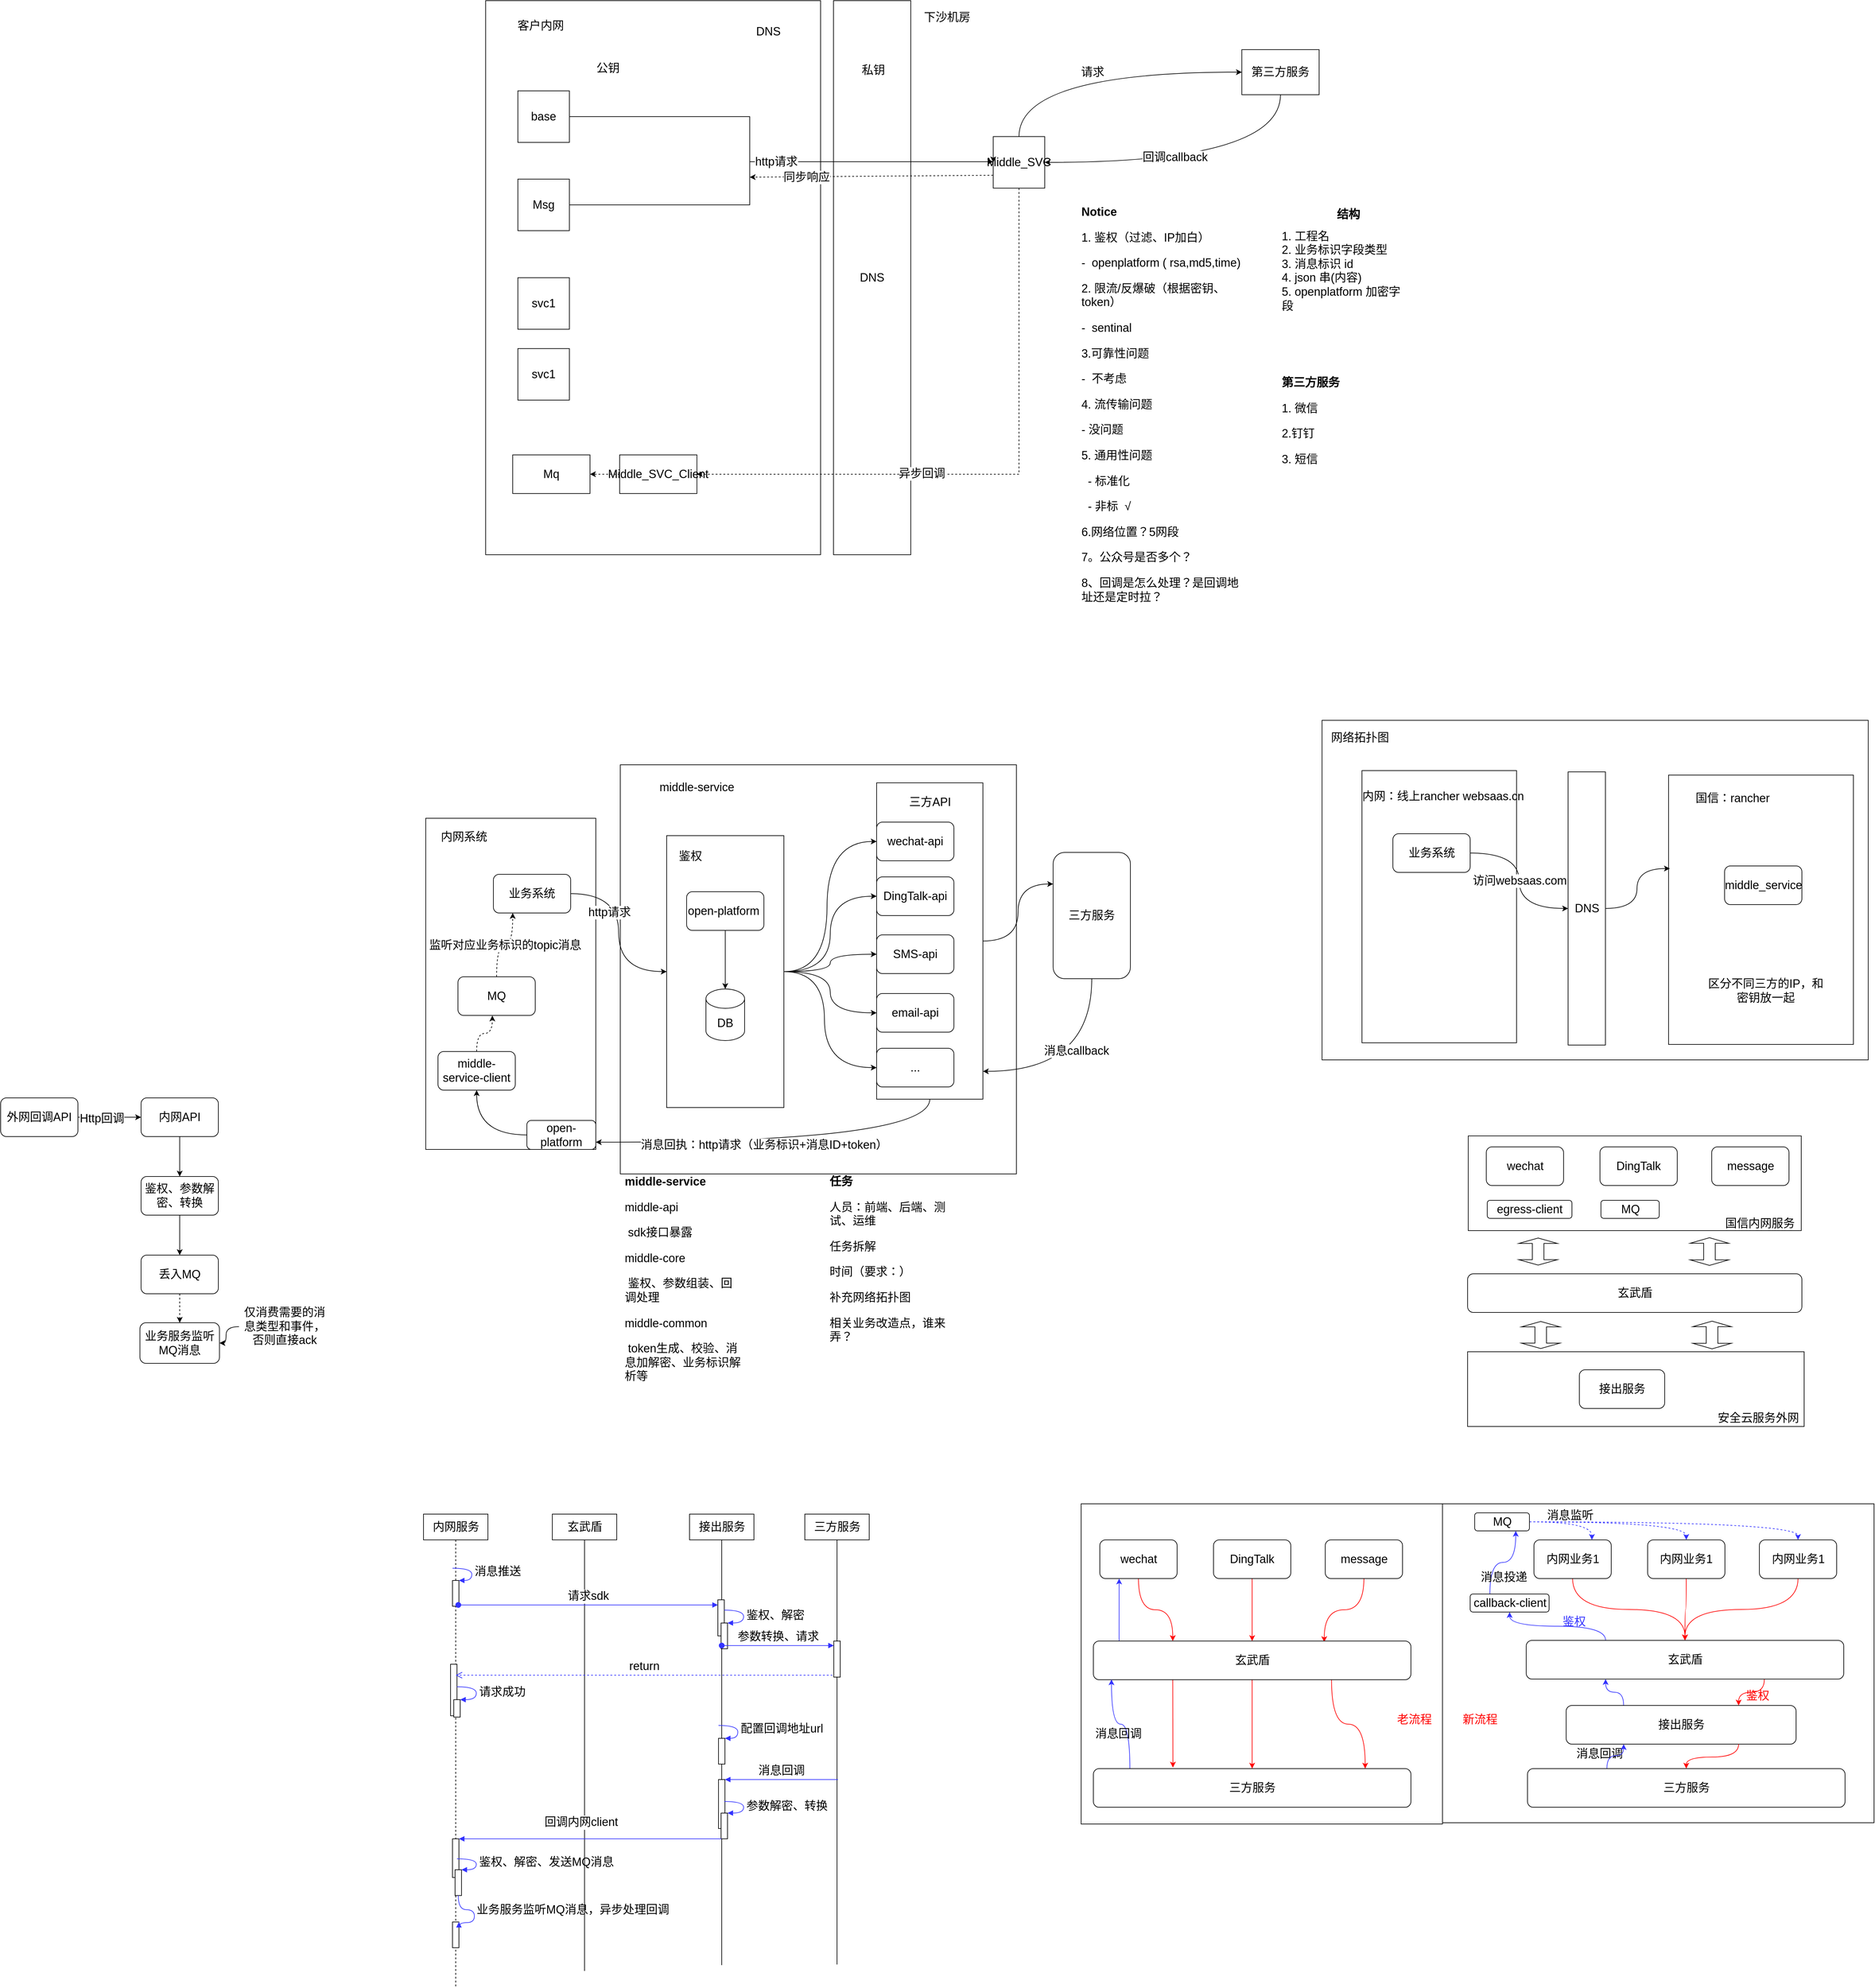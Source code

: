 <mxfile version="20.5.1" type="github">
  <diagram id="_SCIKSvTVZAReXezCKt8" name="第 1 页">
    <mxGraphModel dx="3669" dy="880" grid="0" gridSize="10" guides="1" tooltips="1" connect="1" arrows="1" fold="1" page="1" pageScale="1" pageWidth="827" pageHeight="1169" math="0" shadow="0">
      <root>
        <mxCell id="0" />
        <mxCell id="1" parent="0" />
        <mxCell id="cPpacIhuRDZDYHLCDviI-11" value="" style="rounded=0;whiteSpace=wrap;html=1;fontSize=18;" vertex="1" parent="1">
          <mxGeometry x="865.5" y="2207" width="522.5" height="116" as="geometry" />
        </mxCell>
        <mxCell id="DfEMGvhhs-EqwFU7pR-M-37" value="" style="rounded=0;whiteSpace=wrap;html=1;fontSize=18;" parent="1" vertex="1">
          <mxGeometry x="826.5" y="2443" width="670" height="495" as="geometry" />
        </mxCell>
        <mxCell id="DfEMGvhhs-EqwFU7pR-M-36" value="" style="rounded=0;whiteSpace=wrap;html=1;fontSize=18;" parent="1" vertex="1">
          <mxGeometry x="265.5" y="2443" width="561" height="497" as="geometry" />
        </mxCell>
        <mxCell id="3Cpc0HWWFPvoYlna3Dm2-43" value="" style="rounded=0;whiteSpace=wrap;html=1;fontSize=18;" parent="1" vertex="1">
          <mxGeometry x="866.5" y="1872" width="517" height="147" as="geometry" />
        </mxCell>
        <mxCell id="I1Czxmr3QRIqjWYr_f1q-85" value="" style="rounded=0;whiteSpace=wrap;html=1;" parent="1" vertex="1">
          <mxGeometry x="639.5" y="1227" width="848" height="527" as="geometry" />
        </mxCell>
        <mxCell id="I1Czxmr3QRIqjWYr_f1q-75" value="DNS" style="rounded=0;whiteSpace=wrap;html=1;fontSize=18;" parent="1" vertex="1">
          <mxGeometry x="1021.5" y="1307" width="58" height="424" as="geometry" />
        </mxCell>
        <mxCell id="I1Czxmr3QRIqjWYr_f1q-80" value="" style="rounded=0;whiteSpace=wrap;html=1;" parent="1" vertex="1">
          <mxGeometry x="1177.5" y="1312" width="287" height="418" as="geometry" />
        </mxCell>
        <mxCell id="I1Czxmr3QRIqjWYr_f1q-78" value="" style="rounded=0;whiteSpace=wrap;html=1;fontSize=18;" parent="1" vertex="1">
          <mxGeometry x="701.5" y="1305" width="240" height="422.5" as="geometry" />
        </mxCell>
        <mxCell id="I1Czxmr3QRIqjWYr_f1q-1" value="" style="rounded=0;whiteSpace=wrap;html=1;fontSize=18;" parent="1" vertex="1">
          <mxGeometry x="-450" y="1296" width="615" height="635" as="geometry" />
        </mxCell>
        <mxCell id="I1Czxmr3QRIqjWYr_f1q-2" value="" style="rounded=0;whiteSpace=wrap;html=1;fontSize=18;" parent="1" vertex="1">
          <mxGeometry x="-752" y="1379" width="264" height="514" as="geometry" />
        </mxCell>
        <mxCell id="I1Czxmr3QRIqjWYr_f1q-3" style="edgeStyle=orthogonalEdgeStyle;curved=1;rounded=0;orthogonalLoop=1;jettySize=auto;html=1;entryX=0;entryY=0.25;entryDx=0;entryDy=0;fontSize=18;" parent="1" source="I1Czxmr3QRIqjWYr_f1q-4" target="I1Czxmr3QRIqjWYr_f1q-59" edge="1">
          <mxGeometry relative="1" as="geometry" />
        </mxCell>
        <mxCell id="I1Czxmr3QRIqjWYr_f1q-88" style="edgeStyle=orthogonalEdgeStyle;curved=1;rounded=0;orthogonalLoop=1;jettySize=auto;html=1;entryX=1;entryY=0.75;entryDx=0;entryDy=0;exitX=0.5;exitY=1;exitDx=0;exitDy=0;fontSize=18;" parent="1" source="I1Czxmr3QRIqjWYr_f1q-4" target="I1Czxmr3QRIqjWYr_f1q-87" edge="1">
          <mxGeometry relative="1" as="geometry" />
        </mxCell>
        <mxCell id="I1Czxmr3QRIqjWYr_f1q-89" value="消息回执：http请求（业务标识+消息ID+token）" style="edgeLabel;html=1;align=center;verticalAlign=middle;resizable=0;points=[];fontSize=18;" parent="I1Czxmr3QRIqjWYr_f1q-88" vertex="1" connectable="0">
          <mxGeometry x="0.341" y="3" relative="1" as="geometry">
            <mxPoint x="68" y="1" as="offset" />
          </mxGeometry>
        </mxCell>
        <mxCell id="I1Czxmr3QRIqjWYr_f1q-4" value="" style="rounded=0;whiteSpace=wrap;html=1;fontSize=18;" parent="1" vertex="1">
          <mxGeometry x="-52" y="1324" width="165" height="491" as="geometry" />
        </mxCell>
        <mxCell id="I1Czxmr3QRIqjWYr_f1q-5" style="edgeStyle=orthogonalEdgeStyle;curved=1;rounded=0;orthogonalLoop=1;jettySize=auto;html=1;exitX=1;exitY=0.5;exitDx=0;exitDy=0;entryX=0;entryY=0.5;entryDx=0;entryDy=0;fontSize=18;" parent="1" source="I1Czxmr3QRIqjWYr_f1q-11" target="I1Czxmr3QRIqjWYr_f1q-43" edge="1">
          <mxGeometry relative="1" as="geometry">
            <Array as="points">
              <mxPoint x="-129" y="1617" />
              <mxPoint x="-129" y="1415" />
            </Array>
          </mxGeometry>
        </mxCell>
        <mxCell id="I1Czxmr3QRIqjWYr_f1q-6" style="edgeStyle=orthogonalEdgeStyle;curved=1;rounded=0;orthogonalLoop=1;jettySize=auto;html=1;entryX=0;entryY=0.5;entryDx=0;entryDy=0;fontSize=18;" parent="1" source="I1Czxmr3QRIqjWYr_f1q-11" target="I1Czxmr3QRIqjWYr_f1q-44" edge="1">
          <mxGeometry relative="1" as="geometry" />
        </mxCell>
        <mxCell id="I1Czxmr3QRIqjWYr_f1q-7" style="edgeStyle=orthogonalEdgeStyle;curved=1;rounded=0;orthogonalLoop=1;jettySize=auto;html=1;entryX=0;entryY=0.5;entryDx=0;entryDy=0;fontSize=18;" parent="1" source="I1Czxmr3QRIqjWYr_f1q-11" target="I1Czxmr3QRIqjWYr_f1q-45" edge="1">
          <mxGeometry relative="1" as="geometry" />
        </mxCell>
        <mxCell id="I1Czxmr3QRIqjWYr_f1q-8" style="edgeStyle=orthogonalEdgeStyle;curved=1;rounded=0;orthogonalLoop=1;jettySize=auto;html=1;entryX=0;entryY=0.5;entryDx=0;entryDy=0;fontSize=18;" parent="1" source="I1Czxmr3QRIqjWYr_f1q-11" target="I1Czxmr3QRIqjWYr_f1q-53" edge="1">
          <mxGeometry relative="1" as="geometry" />
        </mxCell>
        <mxCell id="I1Czxmr3QRIqjWYr_f1q-9" style="edgeStyle=orthogonalEdgeStyle;curved=1;rounded=0;orthogonalLoop=1;jettySize=auto;html=1;entryX=0;entryY=0.5;entryDx=0;entryDy=0;fontSize=18;" parent="1" source="I1Czxmr3QRIqjWYr_f1q-11" target="I1Czxmr3QRIqjWYr_f1q-54" edge="1">
          <mxGeometry relative="1" as="geometry">
            <Array as="points">
              <mxPoint x="-133" y="1617" />
              <mxPoint x="-133" y="1766" />
            </Array>
          </mxGeometry>
        </mxCell>
        <mxCell id="I1Czxmr3QRIqjWYr_f1q-11" value="" style="rounded=0;whiteSpace=wrap;html=1;fontSize=18;" parent="1" vertex="1">
          <mxGeometry x="-378" y="1406" width="182" height="422" as="geometry" />
        </mxCell>
        <mxCell id="I1Czxmr3QRIqjWYr_f1q-12" value="DNS" style="rounded=0;whiteSpace=wrap;html=1;fontSize=18;" parent="1" vertex="1">
          <mxGeometry x="-119" y="110" width="120" height="860" as="geometry" />
        </mxCell>
        <mxCell id="I1Czxmr3QRIqjWYr_f1q-13" value="" style="rounded=0;whiteSpace=wrap;html=1;fontSize=18;" parent="1" vertex="1">
          <mxGeometry x="-659" y="110" width="520" height="860" as="geometry" />
        </mxCell>
        <mxCell id="I1Czxmr3QRIqjWYr_f1q-14" style="edgeStyle=orthogonalEdgeStyle;rounded=0;orthogonalLoop=1;jettySize=auto;html=1;exitX=1;exitY=0.5;exitDx=0;exitDy=0;fontSize=18;" parent="1" source="I1Czxmr3QRIqjWYr_f1q-15" target="I1Czxmr3QRIqjWYr_f1q-22" edge="1">
          <mxGeometry relative="1" as="geometry">
            <Array as="points">
              <mxPoint x="-249" y="290" />
              <mxPoint x="-249" y="360" />
            </Array>
          </mxGeometry>
        </mxCell>
        <mxCell id="I1Czxmr3QRIqjWYr_f1q-15" value="base" style="whiteSpace=wrap;html=1;aspect=fixed;fontSize=18;" parent="1" vertex="1">
          <mxGeometry x="-609" y="250" width="80" height="80" as="geometry" />
        </mxCell>
        <mxCell id="I1Czxmr3QRIqjWYr_f1q-16" style="edgeStyle=orthogonalEdgeStyle;rounded=0;orthogonalLoop=1;jettySize=auto;html=1;entryX=1;entryY=0.5;entryDx=0;entryDy=0;dashed=1;exitX=0.5;exitY=1;exitDx=0;exitDy=0;fontSize=18;" parent="1" source="I1Czxmr3QRIqjWYr_f1q-22" target="I1Czxmr3QRIqjWYr_f1q-41" edge="1">
          <mxGeometry relative="1" as="geometry">
            <Array as="points">
              <mxPoint x="169" y="845" />
            </Array>
          </mxGeometry>
        </mxCell>
        <mxCell id="I1Czxmr3QRIqjWYr_f1q-17" value="异步回调" style="edgeLabel;html=1;align=center;verticalAlign=middle;resizable=0;points=[];fontSize=18;" parent="I1Czxmr3QRIqjWYr_f1q-16" vertex="1" connectable="0">
          <mxGeometry x="0.262" y="-1" relative="1" as="geometry">
            <mxPoint as="offset" />
          </mxGeometry>
        </mxCell>
        <mxCell id="I1Czxmr3QRIqjWYr_f1q-18" style="edgeStyle=orthogonalEdgeStyle;rounded=0;orthogonalLoop=1;jettySize=auto;html=1;entryX=0;entryY=0.5;entryDx=0;entryDy=0;curved=1;exitX=0.5;exitY=0;exitDx=0;exitDy=0;fontSize=18;" parent="1" source="I1Czxmr3QRIqjWYr_f1q-22" target="I1Czxmr3QRIqjWYr_f1q-39" edge="1">
          <mxGeometry relative="1" as="geometry">
            <mxPoint x="308" y="444" as="sourcePoint" />
          </mxGeometry>
        </mxCell>
        <mxCell id="I1Czxmr3QRIqjWYr_f1q-19" value="请求" style="edgeLabel;html=1;align=center;verticalAlign=middle;resizable=0;points=[];fontSize=18;" parent="I1Czxmr3QRIqjWYr_f1q-18" vertex="1" connectable="0">
          <mxGeometry x="-0.041" relative="1" as="geometry">
            <mxPoint as="offset" />
          </mxGeometry>
        </mxCell>
        <mxCell id="I1Czxmr3QRIqjWYr_f1q-20" style="rounded=0;orthogonalLoop=1;jettySize=auto;html=1;exitX=0;exitY=0.75;exitDx=0;exitDy=0;dashed=1;fontSize=18;" parent="1" source="I1Czxmr3QRIqjWYr_f1q-22" edge="1">
          <mxGeometry relative="1" as="geometry">
            <mxPoint x="-249" y="384" as="targetPoint" />
          </mxGeometry>
        </mxCell>
        <mxCell id="I1Czxmr3QRIqjWYr_f1q-21" value="同步响应" style="edgeLabel;html=1;align=center;verticalAlign=middle;resizable=0;points=[];fontSize=18;" parent="I1Czxmr3QRIqjWYr_f1q-20" vertex="1" connectable="0">
          <mxGeometry x="0.1" y="3" relative="1" as="geometry">
            <mxPoint x="-82" y="-2" as="offset" />
          </mxGeometry>
        </mxCell>
        <mxCell id="I1Czxmr3QRIqjWYr_f1q-22" value="Middle_SVC" style="whiteSpace=wrap;html=1;aspect=fixed;fontSize=18;" parent="1" vertex="1">
          <mxGeometry x="129" y="321" width="80" height="80" as="geometry" />
        </mxCell>
        <mxCell id="I1Czxmr3QRIqjWYr_f1q-25" style="edgeStyle=orthogonalEdgeStyle;rounded=0;orthogonalLoop=1;jettySize=auto;html=1;exitX=1;exitY=0.5;exitDx=0;exitDy=0;entryX=0;entryY=0.5;entryDx=0;entryDy=0;fontSize=18;" parent="1" source="I1Czxmr3QRIqjWYr_f1q-26" target="I1Czxmr3QRIqjWYr_f1q-22" edge="1">
          <mxGeometry relative="1" as="geometry">
            <Array as="points">
              <mxPoint x="-249" y="427" />
              <mxPoint x="-249" y="360" />
            </Array>
          </mxGeometry>
        </mxCell>
        <mxCell id="I1Czxmr3QRIqjWYr_f1q-68" value="http请求" style="edgeLabel;html=1;align=center;verticalAlign=middle;resizable=0;points=[];fontSize=18;" parent="I1Czxmr3QRIqjWYr_f1q-25" vertex="1" connectable="0">
          <mxGeometry x="0.068" relative="1" as="geometry">
            <mxPoint as="offset" />
          </mxGeometry>
        </mxCell>
        <mxCell id="I1Czxmr3QRIqjWYr_f1q-26" value="Msg" style="whiteSpace=wrap;html=1;aspect=fixed;fontSize=18;" parent="1" vertex="1">
          <mxGeometry x="-609" y="387" width="80" height="80" as="geometry" />
        </mxCell>
        <mxCell id="I1Czxmr3QRIqjWYr_f1q-27" value="svc1" style="whiteSpace=wrap;html=1;aspect=fixed;fontSize=18;" parent="1" vertex="1">
          <mxGeometry x="-609" y="540" width="80" height="80" as="geometry" />
        </mxCell>
        <mxCell id="I1Czxmr3QRIqjWYr_f1q-30" value="svc1" style="whiteSpace=wrap;html=1;aspect=fixed;fontSize=18;" parent="1" vertex="1">
          <mxGeometry x="-609" y="650" width="80" height="80" as="geometry" />
        </mxCell>
        <mxCell id="I1Czxmr3QRIqjWYr_f1q-31" value="DNS" style="text;strokeColor=none;fillColor=none;spacingLeft=4;spacingRight=4;overflow=hidden;rotatable=0;points=[[0,0.5],[1,0.5]];portConstraint=eastwest;fontSize=18;" parent="1" vertex="1">
          <mxGeometry x="-245" y="140" width="70" height="30" as="geometry" />
        </mxCell>
        <mxCell id="I1Czxmr3QRIqjWYr_f1q-32" value="私钥" style="text;html=1;strokeColor=none;fillColor=none;align=center;verticalAlign=middle;whiteSpace=wrap;rounded=0;fontSize=18;" parent="1" vertex="1">
          <mxGeometry x="-87" y="203" width="60" height="30" as="geometry" />
        </mxCell>
        <mxCell id="I1Czxmr3QRIqjWYr_f1q-33" value="公钥" style="text;html=1;strokeColor=none;fillColor=none;align=center;verticalAlign=middle;whiteSpace=wrap;rounded=0;fontSize=18;" parent="1" vertex="1">
          <mxGeometry x="-499" y="200" width="60" height="30" as="geometry" />
        </mxCell>
        <mxCell id="I1Czxmr3QRIqjWYr_f1q-34" value="&lt;h1 style=&quot;font-size: 18px;&quot;&gt;第三方服务&lt;/h1&gt;&lt;p style=&quot;font-size: 18px;&quot;&gt;1. 微信&lt;/p&gt;&lt;p style=&quot;font-size: 18px;&quot;&gt;2.钉钉&lt;/p&gt;&lt;p style=&quot;font-size: 18px;&quot;&gt;3. 短信&lt;/p&gt;&lt;p style=&quot;font-size: 18px;&quot;&gt;&lt;br style=&quot;font-size: 18px;&quot;&gt;&lt;/p&gt;" style="text;html=1;strokeColor=none;fillColor=none;spacing=5;spacingTop=-20;whiteSpace=wrap;overflow=hidden;rounded=0;fontSize=18;" parent="1" vertex="1">
          <mxGeometry x="572" y="691" width="190" height="181" as="geometry" />
        </mxCell>
        <mxCell id="I1Czxmr3QRIqjWYr_f1q-35" value="&lt;h1 style=&quot;font-size: 18px;&quot;&gt;Notice&lt;/h1&gt;&lt;p style=&quot;font-size: 18px;&quot;&gt;1. 鉴权（过滤、IP加白）&lt;/p&gt;&lt;p style=&quot;font-size: 18px;&quot;&gt;-&amp;nbsp; openplatform ( rsa,md5,time)&lt;/p&gt;&lt;p style=&quot;font-size: 18px;&quot;&gt;2. 限流/反爆破（根据密钥、token）&lt;/p&gt;&lt;p style=&quot;font-size: 18px;&quot;&gt;-&amp;nbsp; sentinal&lt;/p&gt;&lt;p style=&quot;font-size: 18px;&quot;&gt;3.可靠性问题&lt;/p&gt;&lt;p style=&quot;font-size: 18px;&quot;&gt;-&amp;nbsp; 不考虑&lt;/p&gt;&lt;p style=&quot;font-size: 18px;&quot;&gt;4. 流传输问题&lt;/p&gt;&lt;p style=&quot;font-size: 18px;&quot;&gt;- 没问题&lt;/p&gt;&lt;p style=&quot;font-size: 18px;&quot;&gt;5. 通用性问题&lt;/p&gt;&lt;p style=&quot;font-size: 18px;&quot;&gt;&amp;nbsp; - 标准化&lt;/p&gt;&lt;p style=&quot;font-size: 18px;&quot;&gt;&amp;nbsp; - 非标&amp;nbsp; √&lt;/p&gt;&lt;p style=&quot;font-size: 18px;&quot;&gt;6.网络位置？5网段&lt;/p&gt;&lt;p style=&quot;font-size: 18px;&quot;&gt;7。公众号是否多个？&lt;/p&gt;&lt;p style=&quot;font-size: 18px;&quot;&gt;8、回调是怎么处理？是回调地址还是定时拉？&lt;/p&gt;&lt;p style=&quot;font-size: 18px;&quot;&gt;&lt;br style=&quot;font-size: 18px;&quot;&gt;&lt;/p&gt;&lt;p style=&quot;font-size: 18px;&quot;&gt;&lt;br style=&quot;font-size: 18px;&quot;&gt;&lt;/p&gt;" style="text;html=1;strokeColor=none;fillColor=none;spacing=5;spacingTop=-20;whiteSpace=wrap;overflow=hidden;rounded=0;fontSize=18;" parent="1" vertex="1">
          <mxGeometry x="261" y="426" width="257" height="657" as="geometry" />
        </mxCell>
        <mxCell id="I1Czxmr3QRIqjWYr_f1q-36" value="Mq" style="rounded=0;whiteSpace=wrap;html=1;fontSize=18;" parent="1" vertex="1">
          <mxGeometry x="-617" y="815" width="120" height="60" as="geometry" />
        </mxCell>
        <mxCell id="I1Czxmr3QRIqjWYr_f1q-69" style="edgeStyle=orthogonalEdgeStyle;rounded=0;orthogonalLoop=1;jettySize=auto;html=1;entryX=1;entryY=0.5;entryDx=0;entryDy=0;curved=1;exitX=0.5;exitY=1;exitDx=0;exitDy=0;fontSize=18;" parent="1" source="I1Czxmr3QRIqjWYr_f1q-39" target="I1Czxmr3QRIqjWYr_f1q-22" edge="1">
          <mxGeometry relative="1" as="geometry" />
        </mxCell>
        <mxCell id="I1Czxmr3QRIqjWYr_f1q-70" value="回调callback" style="edgeLabel;html=1;align=center;verticalAlign=middle;resizable=0;points=[];fontSize=18;" parent="I1Czxmr3QRIqjWYr_f1q-69" vertex="1" connectable="0">
          <mxGeometry x="0.145" y="-8" relative="1" as="geometry">
            <mxPoint as="offset" />
          </mxGeometry>
        </mxCell>
        <mxCell id="I1Czxmr3QRIqjWYr_f1q-39" value="第三方服务" style="rounded=0;whiteSpace=wrap;html=1;fontSize=18;" parent="1" vertex="1">
          <mxGeometry x="515" y="186" width="120" height="70" as="geometry" />
        </mxCell>
        <mxCell id="I1Czxmr3QRIqjWYr_f1q-40" style="edgeStyle=orthogonalEdgeStyle;curved=1;rounded=0;orthogonalLoop=1;jettySize=auto;html=1;exitX=0;exitY=0.5;exitDx=0;exitDy=0;entryX=1;entryY=0.5;entryDx=0;entryDy=0;dashed=1;fontSize=18;" parent="1" source="I1Czxmr3QRIqjWYr_f1q-41" target="I1Czxmr3QRIqjWYr_f1q-36" edge="1">
          <mxGeometry relative="1" as="geometry" />
        </mxCell>
        <mxCell id="I1Czxmr3QRIqjWYr_f1q-41" value="Middle_SVC_Client" style="rounded=0;whiteSpace=wrap;html=1;fontSize=18;" parent="1" vertex="1">
          <mxGeometry x="-451" y="815" width="120" height="60" as="geometry" />
        </mxCell>
        <mxCell id="I1Czxmr3QRIqjWYr_f1q-42" value="&lt;h1 style=&quot;text-align: center; font-size: 18px;&quot;&gt;结构&lt;/h1&gt;&lt;h1 style=&quot;font-size: 18px;&quot;&gt;&lt;div style=&quot;font-size: 18px; font-weight: 400;&quot;&gt;1. 工程名&lt;/div&gt;&lt;div style=&quot;font-size: 18px; font-weight: 400;&quot;&gt;&lt;span data-darkreader-inline-bgcolor=&quot;&quot; style=&quot;background-color: initial; --darkreader-inline-bgcolor: initial; font-size: 18px;&quot;&gt;2. 业务标识字段类型&lt;/span&gt;&lt;/div&gt;&lt;div style=&quot;font-size: 18px; font-weight: 400;&quot;&gt;&lt;span data-darkreader-inline-bgcolor=&quot;&quot; style=&quot;background-color: initial; --darkreader-inline-bgcolor: initial; font-size: 18px;&quot;&gt;3. 消息标识 id&amp;nbsp; &amp;nbsp; &amp;nbsp;&amp;nbsp;&lt;/span&gt;&lt;/div&gt;&lt;div style=&quot;font-size: 18px; font-weight: 400;&quot;&gt;&lt;span data-darkreader-inline-bgcolor=&quot;&quot; style=&quot;background-color: initial; --darkreader-inline-bgcolor: initial; font-size: 18px;&quot;&gt;4. json 串(内容)&lt;/span&gt;&lt;/div&gt;&lt;div style=&quot;font-size: 18px; font-weight: 400;&quot;&gt;&lt;span data-darkreader-inline-bgcolor=&quot;&quot; style=&quot;background-color: initial; --darkreader-inline-bgcolor: initial; font-size: 18px;&quot;&gt;5. openplatform 加密字段&amp;nbsp;&lt;/span&gt;&lt;/div&gt;&lt;/h1&gt;" style="text;html=1;strokeColor=none;fillColor=none;spacing=5;spacingTop=-20;whiteSpace=wrap;overflow=hidden;rounded=0;fontSize=18;" parent="1" vertex="1">
          <mxGeometry x="572" y="430" width="215" height="209" as="geometry" />
        </mxCell>
        <mxCell id="I1Czxmr3QRIqjWYr_f1q-43" value="wechat-api" style="rounded=1;whiteSpace=wrap;html=1;fontSize=18;" parent="1" vertex="1">
          <mxGeometry x="-52" y="1385" width="120" height="60" as="geometry" />
        </mxCell>
        <mxCell id="I1Czxmr3QRIqjWYr_f1q-44" value="DingTalk-api" style="rounded=1;whiteSpace=wrap;html=1;fontSize=18;" parent="1" vertex="1">
          <mxGeometry x="-52" y="1470" width="120" height="60" as="geometry" />
        </mxCell>
        <mxCell id="I1Czxmr3QRIqjWYr_f1q-45" value="SMS-api" style="rounded=1;whiteSpace=wrap;html=1;fontSize=18;" parent="1" vertex="1">
          <mxGeometry x="-52" y="1560" width="120" height="60" as="geometry" />
        </mxCell>
        <mxCell id="I1Czxmr3QRIqjWYr_f1q-46" value="&lt;span style=&quot;text-align: left; font-size: 18px;&quot;&gt;open-platform&amp;nbsp;&lt;/span&gt;" style="rounded=1;whiteSpace=wrap;html=1;fontSize=18;" parent="1" vertex="1">
          <mxGeometry x="-347" y="1493" width="120" height="60" as="geometry" />
        </mxCell>
        <mxCell id="I1Czxmr3QRIqjWYr_f1q-47" value="DB" style="shape=cylinder3;whiteSpace=wrap;html=1;boundedLbl=1;backgroundOutline=1;size=15;fontSize=18;" parent="1" vertex="1">
          <mxGeometry x="-317" y="1644" width="60" height="80" as="geometry" />
        </mxCell>
        <mxCell id="I1Czxmr3QRIqjWYr_f1q-48" style="edgeStyle=orthogonalEdgeStyle;curved=1;rounded=0;orthogonalLoop=1;jettySize=auto;html=1;entryX=0.5;entryY=0;entryDx=0;entryDy=0;entryPerimeter=0;exitX=0.5;exitY=1;exitDx=0;exitDy=0;fontSize=18;" parent="1" source="I1Czxmr3QRIqjWYr_f1q-46" target="I1Czxmr3QRIqjWYr_f1q-47" edge="1">
          <mxGeometry relative="1" as="geometry">
            <mxPoint x="-301" y="1605" as="sourcePoint" />
          </mxGeometry>
        </mxCell>
        <mxCell id="I1Czxmr3QRIqjWYr_f1q-49" value="鉴权" style="text;html=1;strokeColor=none;fillColor=none;align=center;verticalAlign=middle;whiteSpace=wrap;rounded=0;fontSize=18;" parent="1" vertex="1">
          <mxGeometry x="-371" y="1423" width="60" height="30" as="geometry" />
        </mxCell>
        <mxCell id="I1Czxmr3QRIqjWYr_f1q-50" style="edgeStyle=orthogonalEdgeStyle;curved=1;rounded=0;orthogonalLoop=1;jettySize=auto;html=1;fontSize=18;" parent="1" source="I1Czxmr3QRIqjWYr_f1q-52" target="I1Czxmr3QRIqjWYr_f1q-11" edge="1">
          <mxGeometry relative="1" as="geometry" />
        </mxCell>
        <mxCell id="I1Czxmr3QRIqjWYr_f1q-51" value="http请求" style="edgeLabel;html=1;align=center;verticalAlign=middle;resizable=0;points=[];fontSize=18;" parent="I1Czxmr3QRIqjWYr_f1q-50" vertex="1" connectable="0">
          <mxGeometry x="-0.236" y="-15" relative="1" as="geometry">
            <mxPoint as="offset" />
          </mxGeometry>
        </mxCell>
        <mxCell id="I1Czxmr3QRIqjWYr_f1q-52" value="业务系统" style="rounded=1;whiteSpace=wrap;html=1;fontSize=18;" parent="1" vertex="1">
          <mxGeometry x="-647" y="1466" width="120" height="60" as="geometry" />
        </mxCell>
        <mxCell id="I1Czxmr3QRIqjWYr_f1q-53" value="email-api" style="rounded=1;whiteSpace=wrap;html=1;fontSize=18;" parent="1" vertex="1">
          <mxGeometry x="-52" y="1651" width="120" height="60" as="geometry" />
        </mxCell>
        <mxCell id="I1Czxmr3QRIqjWYr_f1q-54" value="..." style="rounded=1;whiteSpace=wrap;html=1;fontSize=18;" parent="1" vertex="1">
          <mxGeometry x="-52" y="1736" width="120" height="60" as="geometry" />
        </mxCell>
        <mxCell id="I1Czxmr3QRIqjWYr_f1q-55" value="三方API" style="text;html=1;strokeColor=none;fillColor=none;align=center;verticalAlign=middle;whiteSpace=wrap;rounded=0;fontSize=18;" parent="1" vertex="1">
          <mxGeometry x="-27" y="1339" width="116" height="30" as="geometry" />
        </mxCell>
        <mxCell id="I1Czxmr3QRIqjWYr_f1q-58" value="消息callback" style="edgeStyle=orthogonalEdgeStyle;curved=1;rounded=0;orthogonalLoop=1;jettySize=auto;html=1;exitX=0.5;exitY=1;exitDx=0;exitDy=0;entryX=1;entryY=0.912;entryDx=0;entryDy=0;entryPerimeter=0;fontSize=18;" parent="1" source="I1Czxmr3QRIqjWYr_f1q-59" target="I1Czxmr3QRIqjWYr_f1q-4" edge="1">
          <mxGeometry x="-0.287" y="-24" relative="1" as="geometry">
            <mxPoint x="112" y="1764" as="targetPoint" />
            <mxPoint as="offset" />
          </mxGeometry>
        </mxCell>
        <mxCell id="I1Czxmr3QRIqjWYr_f1q-59" value="三方服务" style="rounded=1;whiteSpace=wrap;html=1;fontSize=18;" parent="1" vertex="1">
          <mxGeometry x="222" y="1432" width="120" height="196" as="geometry" />
        </mxCell>
        <mxCell id="I1Czxmr3QRIqjWYr_f1q-60" value="监听对应业务标识的topic消息" style="edgeStyle=orthogonalEdgeStyle;curved=1;rounded=0;orthogonalLoop=1;jettySize=auto;html=1;entryX=0.25;entryY=1;entryDx=0;entryDy=0;dashed=1;fontSize=18;" parent="1" source="I1Czxmr3QRIqjWYr_f1q-61" target="I1Czxmr3QRIqjWYr_f1q-52" edge="1">
          <mxGeometry relative="1" as="geometry" />
        </mxCell>
        <mxCell id="I1Czxmr3QRIqjWYr_f1q-61" value="MQ" style="rounded=1;whiteSpace=wrap;html=1;fontSize=18;" parent="1" vertex="1">
          <mxGeometry x="-702" y="1625" width="120" height="60" as="geometry" />
        </mxCell>
        <mxCell id="I1Czxmr3QRIqjWYr_f1q-62" style="edgeStyle=orthogonalEdgeStyle;curved=1;rounded=0;orthogonalLoop=1;jettySize=auto;html=1;entryX=0.445;entryY=1.004;entryDx=0;entryDy=0;entryPerimeter=0;dashed=1;fontSize=18;" parent="1" source="I1Czxmr3QRIqjWYr_f1q-63" target="I1Czxmr3QRIqjWYr_f1q-61" edge="1">
          <mxGeometry relative="1" as="geometry" />
        </mxCell>
        <mxCell id="I1Czxmr3QRIqjWYr_f1q-63" value="middle-service-client" style="rounded=1;whiteSpace=wrap;html=1;fontSize=18;" parent="1" vertex="1">
          <mxGeometry x="-733" y="1741" width="120" height="60" as="geometry" />
        </mxCell>
        <mxCell id="I1Czxmr3QRIqjWYr_f1q-64" value="内网系统" style="text;html=1;strokeColor=none;fillColor=none;align=center;verticalAlign=middle;whiteSpace=wrap;rounded=0;fontSize=18;" parent="1" vertex="1">
          <mxGeometry x="-738" y="1393" width="91" height="30" as="geometry" />
        </mxCell>
        <mxCell id="I1Czxmr3QRIqjWYr_f1q-65" value="middle-service" style="text;html=1;strokeColor=none;fillColor=none;align=center;verticalAlign=middle;whiteSpace=wrap;rounded=0;fontSize=18;" parent="1" vertex="1">
          <mxGeometry x="-407" y="1316" width="152" height="30" as="geometry" />
        </mxCell>
        <mxCell id="I1Czxmr3QRIqjWYr_f1q-66" value="客户内网" style="text;html=1;strokeColor=none;fillColor=none;align=center;verticalAlign=middle;whiteSpace=wrap;rounded=0;fontSize=18;" parent="1" vertex="1">
          <mxGeometry x="-630" y="134" width="113" height="30" as="geometry" />
        </mxCell>
        <mxCell id="I1Czxmr3QRIqjWYr_f1q-67" value="下沙机房" style="text;html=1;strokeColor=none;fillColor=none;align=center;verticalAlign=middle;whiteSpace=wrap;rounded=0;fontSize=18;" parent="1" vertex="1">
          <mxGeometry x="1" y="121" width="113" height="30" as="geometry" />
        </mxCell>
        <mxCell id="I1Czxmr3QRIqjWYr_f1q-72" value="&lt;h1 style=&quot;font-size: 18px;&quot;&gt;middle-service&lt;/h1&gt;&lt;p style=&quot;font-size: 18px;&quot;&gt;middle-api&lt;/p&gt;&lt;p style=&quot;font-size: 18px;&quot;&gt;&lt;span style=&quot;white-space: pre; font-size: 18px;&quot;&gt; &lt;/span&gt;sdk接口暴露&lt;br style=&quot;font-size: 18px;&quot;&gt;&lt;/p&gt;&lt;p style=&quot;font-size: 18px;&quot;&gt;middle-core&lt;/p&gt;&lt;p style=&quot;font-size: 18px;&quot;&gt;&lt;span style=&quot;white-space: pre; font-size: 18px;&quot;&gt; &lt;/span&gt;鉴权、参数组装、回调处理&lt;br style=&quot;font-size: 18px;&quot;&gt;&lt;/p&gt;&lt;p style=&quot;font-size: 18px;&quot;&gt;middle-common&lt;/p&gt;&lt;p style=&quot;font-size: 18px;&quot;&gt;&lt;span style=&quot;white-space: pre; font-size: 18px;&quot;&gt; &lt;/span&gt;token生成、校验、消息加解密、业务标识解析等&lt;br style=&quot;font-size: 18px;&quot;&gt;&lt;/p&gt;" style="text;html=1;strokeColor=none;fillColor=none;spacing=5;spacingTop=-20;whiteSpace=wrap;overflow=hidden;rounded=0;fontSize=18;" parent="1" vertex="1">
          <mxGeometry x="-448" y="1931" width="189" height="337" as="geometry" />
        </mxCell>
        <mxCell id="I1Czxmr3QRIqjWYr_f1q-73" value="&lt;h1 style=&quot;font-size: 18px;&quot;&gt;任务&lt;/h1&gt;&lt;p style=&quot;font-size: 18px;&quot;&gt;人员：前端、后端、测试、运维&lt;/p&gt;&lt;p style=&quot;font-size: 18px;&quot;&gt;任务拆解&lt;/p&gt;&lt;p style=&quot;font-size: 18px;&quot;&gt;时间（要求：）&lt;/p&gt;&lt;p style=&quot;font-size: 18px;&quot;&gt;补充网络拓扑图&lt;/p&gt;&lt;p style=&quot;font-size: 18px;&quot;&gt;相关业务改造点，谁来弄？&lt;/p&gt;" style="text;html=1;strokeColor=none;fillColor=none;spacing=5;spacingTop=-20;whiteSpace=wrap;overflow=hidden;rounded=0;fontSize=18;" parent="1" vertex="1">
          <mxGeometry x="-130" y="1931" width="190" height="293" as="geometry" />
        </mxCell>
        <mxCell id="I1Czxmr3QRIqjWYr_f1q-77" value="访问websaas.com" style="edgeStyle=orthogonalEdgeStyle;rounded=0;orthogonalLoop=1;jettySize=auto;html=1;curved=1;fontSize=18;" parent="1" source="I1Czxmr3QRIqjWYr_f1q-74" target="I1Czxmr3QRIqjWYr_f1q-75" edge="1">
          <mxGeometry relative="1" as="geometry" />
        </mxCell>
        <mxCell id="I1Czxmr3QRIqjWYr_f1q-74" value="业务系统" style="rounded=1;whiteSpace=wrap;html=1;fontSize=18;" parent="1" vertex="1">
          <mxGeometry x="749.5" y="1403" width="120" height="60" as="geometry" />
        </mxCell>
        <mxCell id="I1Czxmr3QRIqjWYr_f1q-82" style="edgeStyle=orthogonalEdgeStyle;curved=1;rounded=0;orthogonalLoop=1;jettySize=auto;html=1;entryX=0.007;entryY=0.347;entryDx=0;entryDy=0;entryPerimeter=0;fontSize=18;" parent="1" source="I1Czxmr3QRIqjWYr_f1q-75" target="I1Czxmr3QRIqjWYr_f1q-80" edge="1">
          <mxGeometry relative="1" as="geometry" />
        </mxCell>
        <mxCell id="I1Czxmr3QRIqjWYr_f1q-76" value="middle_service" style="rounded=1;whiteSpace=wrap;html=1;fontSize=18;" parent="1" vertex="1">
          <mxGeometry x="1264.5" y="1453" width="120" height="60" as="geometry" />
        </mxCell>
        <mxCell id="I1Czxmr3QRIqjWYr_f1q-79" value="内网：线上rancher websaas.cn" style="text;html=1;strokeColor=none;fillColor=none;align=center;verticalAlign=middle;whiteSpace=wrap;rounded=0;fontSize=18;" parent="1" vertex="1">
          <mxGeometry x="685.5" y="1330" width="283" height="30" as="geometry" />
        </mxCell>
        <mxCell id="I1Czxmr3QRIqjWYr_f1q-81" value="国信：rancher" style="text;html=1;strokeColor=none;fillColor=none;align=center;verticalAlign=middle;whiteSpace=wrap;rounded=0;fontSize=18;" parent="1" vertex="1">
          <mxGeometry x="1209.5" y="1333" width="134" height="30" as="geometry" />
        </mxCell>
        <mxCell id="I1Czxmr3QRIqjWYr_f1q-84" value="区分不同三方的IP，和密钥放一起" style="text;html=1;strokeColor=none;fillColor=none;align=center;verticalAlign=middle;whiteSpace=wrap;rounded=0;fontSize=18;" parent="1" vertex="1">
          <mxGeometry x="1231.5" y="1632" width="193" height="30" as="geometry" />
        </mxCell>
        <mxCell id="I1Czxmr3QRIqjWYr_f1q-86" value="网络拓扑图" style="text;html=1;strokeColor=none;fillColor=none;align=center;verticalAlign=middle;whiteSpace=wrap;rounded=0;fontSize=18;" parent="1" vertex="1">
          <mxGeometry x="641.5" y="1239" width="113" height="30" as="geometry" />
        </mxCell>
        <mxCell id="I1Czxmr3QRIqjWYr_f1q-90" style="edgeStyle=orthogonalEdgeStyle;curved=1;rounded=0;orthogonalLoop=1;jettySize=auto;html=1;entryX=0.5;entryY=1;entryDx=0;entryDy=0;fontSize=18;" parent="1" source="I1Czxmr3QRIqjWYr_f1q-87" target="I1Czxmr3QRIqjWYr_f1q-63" edge="1">
          <mxGeometry relative="1" as="geometry" />
        </mxCell>
        <mxCell id="I1Czxmr3QRIqjWYr_f1q-87" value="open-platform" style="rounded=1;whiteSpace=wrap;html=1;fontSize=18;" parent="1" vertex="1">
          <mxGeometry x="-595" y="1848" width="107" height="45" as="geometry" />
        </mxCell>
        <mxCell id="3Cpc0HWWFPvoYlna3Dm2-1" value="wechat" style="rounded=1;whiteSpace=wrap;html=1;fontSize=18;" parent="1" vertex="1">
          <mxGeometry x="894.5" y="1889" width="120" height="60" as="geometry" />
        </mxCell>
        <mxCell id="3Cpc0HWWFPvoYlna3Dm2-2" value="DingTalk" style="rounded=1;whiteSpace=wrap;html=1;fontSize=18;" parent="1" vertex="1">
          <mxGeometry x="1071" y="1889" width="120" height="60" as="geometry" />
        </mxCell>
        <mxCell id="3Cpc0HWWFPvoYlna3Dm2-3" value="message" style="rounded=1;whiteSpace=wrap;html=1;fontSize=18;" parent="1" vertex="1">
          <mxGeometry x="1244.5" y="1889" width="120" height="60" as="geometry" />
        </mxCell>
        <mxCell id="3Cpc0HWWFPvoYlna3Dm2-4" value="玄武盾" style="rounded=1;whiteSpace=wrap;html=1;fontSize=18;" parent="1" vertex="1">
          <mxGeometry x="865.5" y="2086" width="519" height="60" as="geometry" />
        </mxCell>
        <mxCell id="3Cpc0HWWFPvoYlna3Dm2-6" value="接出服务" style="rounded=1;whiteSpace=wrap;html=1;fontSize=18;" parent="1" vertex="1">
          <mxGeometry x="1039" y="2235" width="132.5" height="60" as="geometry" />
        </mxCell>
        <mxCell id="3Cpc0HWWFPvoYlna3Dm2-14" value="egress-client" style="rounded=1;whiteSpace=wrap;html=1;fontSize=18;" parent="1" vertex="1">
          <mxGeometry x="896" y="1972" width="131.5" height="28" as="geometry" />
        </mxCell>
        <mxCell id="3Cpc0HWWFPvoYlna3Dm2-16" value="MQ" style="rounded=1;whiteSpace=wrap;html=1;fontSize=18;" parent="1" vertex="1">
          <mxGeometry x="1072.5" y="1972" width="90.5" height="28" as="geometry" />
        </mxCell>
        <mxCell id="3Cpc0HWWFPvoYlna3Dm2-24" style="edgeStyle=orthogonalEdgeStyle;rounded=0;orthogonalLoop=1;jettySize=auto;html=1;curved=1;fillColor=#FF0000;strokeColor=#FF0000;fontSize=18;" parent="1" source="3Cpc0HWWFPvoYlna3Dm2-25" target="3Cpc0HWWFPvoYlna3Dm2-32" edge="1">
          <mxGeometry relative="1" as="geometry" />
        </mxCell>
        <mxCell id="3Cpc0HWWFPvoYlna3Dm2-25" value="内网业务1" style="rounded=1;whiteSpace=wrap;html=1;fontSize=18;" parent="1" vertex="1">
          <mxGeometry x="968.5" y="2499" width="120" height="60" as="geometry" />
        </mxCell>
        <mxCell id="3Cpc0HWWFPvoYlna3Dm2-26" value="" style="edgeStyle=orthogonalEdgeStyle;rounded=0;orthogonalLoop=1;jettySize=auto;html=1;curved=1;fillColor=#FF0000;strokeColor=#FF0000;fontSize=18;" parent="1" source="3Cpc0HWWFPvoYlna3Dm2-27" target="3Cpc0HWWFPvoYlna3Dm2-32" edge="1">
          <mxGeometry relative="1" as="geometry" />
        </mxCell>
        <mxCell id="3Cpc0HWWFPvoYlna3Dm2-27" value="内网业务1" style="rounded=1;whiteSpace=wrap;html=1;fontSize=18;" parent="1" vertex="1">
          <mxGeometry x="1145" y="2499" width="120" height="60" as="geometry" />
        </mxCell>
        <mxCell id="3Cpc0HWWFPvoYlna3Dm2-28" style="edgeStyle=orthogonalEdgeStyle;rounded=0;orthogonalLoop=1;jettySize=auto;html=1;entryX=0.5;entryY=0;entryDx=0;entryDy=0;curved=1;fillColor=#FF0000;strokeColor=#FF0000;fontSize=18;" parent="1" source="3Cpc0HWWFPvoYlna3Dm2-29" target="3Cpc0HWWFPvoYlna3Dm2-32" edge="1">
          <mxGeometry relative="1" as="geometry" />
        </mxCell>
        <mxCell id="3Cpc0HWWFPvoYlna3Dm2-29" value="内网业务1" style="rounded=1;whiteSpace=wrap;html=1;fontSize=18;" parent="1" vertex="1">
          <mxGeometry x="1318.5" y="2499" width="120" height="60" as="geometry" />
        </mxCell>
        <mxCell id="3Cpc0HWWFPvoYlna3Dm2-30" value="" style="edgeStyle=orthogonalEdgeStyle;rounded=0;orthogonalLoop=1;jettySize=auto;html=1;fillColor=#FF0000;strokeColor=#FF0000;exitX=0.75;exitY=1;exitDx=0;exitDy=0;curved=1;entryX=0.75;entryY=0;entryDx=0;entryDy=0;fontSize=18;" parent="1" source="3Cpc0HWWFPvoYlna3Dm2-32" target="3Cpc0HWWFPvoYlna3Dm2-34" edge="1">
          <mxGeometry relative="1" as="geometry" />
        </mxCell>
        <mxCell id="3Cpc0HWWFPvoYlna3Dm2-31" style="edgeStyle=orthogonalEdgeStyle;curved=1;rounded=0;orthogonalLoop=1;jettySize=auto;html=1;exitX=0.25;exitY=0;exitDx=0;exitDy=0;entryX=0.5;entryY=1;entryDx=0;entryDy=0;strokeColor=#3333FF;fillColor=#FF0000;fontSize=18;" parent="1" source="3Cpc0HWWFPvoYlna3Dm2-32" target="3Cpc0HWWFPvoYlna3Dm2-36" edge="1">
          <mxGeometry relative="1" as="geometry" />
        </mxCell>
        <mxCell id="3Cpc0HWWFPvoYlna3Dm2-32" value="玄武盾" style="rounded=1;whiteSpace=wrap;html=1;fontSize=18;" parent="1" vertex="1">
          <mxGeometry x="956.5" y="2655" width="493" height="60" as="geometry" />
        </mxCell>
        <mxCell id="3Cpc0HWWFPvoYlna3Dm2-33" style="edgeStyle=orthogonalEdgeStyle;curved=1;rounded=0;orthogonalLoop=1;jettySize=auto;html=1;exitX=0.25;exitY=0;exitDx=0;exitDy=0;entryX=0.25;entryY=1;entryDx=0;entryDy=0;strokeColor=#3333FF;fillColor=#FF0000;fontSize=18;" parent="1" source="3Cpc0HWWFPvoYlna3Dm2-34" target="3Cpc0HWWFPvoYlna3Dm2-32" edge="1">
          <mxGeometry relative="1" as="geometry" />
        </mxCell>
        <mxCell id="3Cpc0HWWFPvoYlna3Dm2-34" value="接出服务" style="rounded=1;whiteSpace=wrap;html=1;fontSize=18;" parent="1" vertex="1">
          <mxGeometry x="1018.5" y="2756" width="357" height="60" as="geometry" />
        </mxCell>
        <mxCell id="3Cpc0HWWFPvoYlna3Dm2-35" style="edgeStyle=orthogonalEdgeStyle;curved=1;rounded=0;orthogonalLoop=1;jettySize=auto;html=1;exitX=0.25;exitY=0;exitDx=0;exitDy=0;entryX=0.75;entryY=1;entryDx=0;entryDy=0;strokeColor=#3333FF;fillColor=#FF0000;fontSize=18;" parent="1" source="3Cpc0HWWFPvoYlna3Dm2-36" target="3Cpc0HWWFPvoYlna3Dm2-40" edge="1">
          <mxGeometry relative="1" as="geometry" />
        </mxCell>
        <mxCell id="3Cpc0HWWFPvoYlna3Dm2-36" value="callback-client" style="rounded=1;whiteSpace=wrap;html=1;fontSize=18;" parent="1" vertex="1">
          <mxGeometry x="869.5" y="2583" width="122.5" height="28" as="geometry" />
        </mxCell>
        <mxCell id="3Cpc0HWWFPvoYlna3Dm2-37" style="edgeStyle=orthogonalEdgeStyle;curved=1;rounded=0;orthogonalLoop=1;jettySize=auto;html=1;entryX=0.75;entryY=0;entryDx=0;entryDy=0;strokeColor=#3333FF;fillColor=#FF0000;dashed=1;fontSize=18;" parent="1" source="3Cpc0HWWFPvoYlna3Dm2-40" target="3Cpc0HWWFPvoYlna3Dm2-25" edge="1">
          <mxGeometry relative="1" as="geometry" />
        </mxCell>
        <mxCell id="3Cpc0HWWFPvoYlna3Dm2-38" style="edgeStyle=orthogonalEdgeStyle;curved=1;rounded=0;orthogonalLoop=1;jettySize=auto;html=1;entryX=0.5;entryY=0;entryDx=0;entryDy=0;strokeColor=#3333FF;fillColor=#FF0000;dashed=1;fontSize=18;" parent="1" source="3Cpc0HWWFPvoYlna3Dm2-40" target="3Cpc0HWWFPvoYlna3Dm2-27" edge="1">
          <mxGeometry relative="1" as="geometry" />
        </mxCell>
        <mxCell id="3Cpc0HWWFPvoYlna3Dm2-39" style="edgeStyle=orthogonalEdgeStyle;curved=1;rounded=0;orthogonalLoop=1;jettySize=auto;html=1;entryX=0.5;entryY=0;entryDx=0;entryDy=0;strokeColor=#3333FF;fillColor=#FF0000;dashed=1;fontSize=18;" parent="1" source="3Cpc0HWWFPvoYlna3Dm2-40" target="3Cpc0HWWFPvoYlna3Dm2-29" edge="1">
          <mxGeometry relative="1" as="geometry" />
        </mxCell>
        <mxCell id="3Cpc0HWWFPvoYlna3Dm2-40" value="MQ" style="rounded=1;whiteSpace=wrap;html=1;fontSize=18;" parent="1" vertex="1">
          <mxGeometry x="876.5" y="2457" width="85" height="28" as="geometry" />
        </mxCell>
        <mxCell id="3Cpc0HWWFPvoYlna3Dm2-41" value="消息监听" style="text;html=1;strokeColor=none;fillColor=none;align=center;verticalAlign=middle;whiteSpace=wrap;rounded=0;fontSize=18;" parent="1" vertex="1">
          <mxGeometry x="977.5" y="2446" width="93.5" height="30" as="geometry" />
        </mxCell>
        <mxCell id="3Cpc0HWWFPvoYlna3Dm2-42" value="消息投递" style="text;html=1;strokeColor=none;fillColor=none;align=center;verticalAlign=middle;whiteSpace=wrap;rounded=0;fontSize=18;" parent="1" vertex="1">
          <mxGeometry x="881.5" y="2542" width="79.5" height="30" as="geometry" />
        </mxCell>
        <mxCell id="3Cpc0HWWFPvoYlna3Dm2-44" value="国信内网服务" style="text;html=1;strokeColor=none;fillColor=none;align=center;verticalAlign=middle;whiteSpace=wrap;rounded=0;fontSize=18;" parent="1" vertex="1">
          <mxGeometry x="1263" y="1993" width="112.5" height="30" as="geometry" />
        </mxCell>
        <mxCell id="3Cpc0HWWFPvoYlna3Dm2-47" value="" style="shape=doubleArrow;direction=south;whiteSpace=wrap;html=1;fontSize=18;" parent="1" vertex="1">
          <mxGeometry x="1215" y="2159.5" width="60" height="43" as="geometry" />
        </mxCell>
        <mxCell id="3Cpc0HWWFPvoYlna3Dm2-48" value="" style="shape=doubleArrow;direction=south;whiteSpace=wrap;html=1;fontSize=18;" parent="1" vertex="1">
          <mxGeometry x="949" y="2160" width="60" height="42" as="geometry" />
        </mxCell>
        <mxCell id="3Cpc0HWWFPvoYlna3Dm2-49" value="&lt;font style=&quot;--darkreader-inline-color:#3777e6; font-size: 18px;&quot; data-darkreader-inline-color=&quot;&quot; color=&quot;#3333ff&quot;&gt;鉴权&lt;/font&gt;" style="text;html=1;strokeColor=none;fillColor=none;align=center;verticalAlign=middle;whiteSpace=wrap;rounded=0;fontSize=18;" parent="1" vertex="1">
          <mxGeometry x="1000.5" y="2611" width="60" height="30" as="geometry" />
        </mxCell>
        <mxCell id="3Cpc0HWWFPvoYlna3Dm2-50" value="&lt;font style=&quot;--darkreader-inline-color:#e61717; font-size: 18px;&quot; data-darkreader-inline-color=&quot;&quot; color=&quot;#ff0000&quot;&gt;鉴权&lt;/font&gt;" style="text;html=1;strokeColor=none;fillColor=none;align=center;verticalAlign=middle;whiteSpace=wrap;rounded=0;fontSize=18;" parent="1" vertex="1">
          <mxGeometry x="1285.5" y="2726" width="60" height="30" as="geometry" />
        </mxCell>
        <mxCell id="3Cpc0HWWFPvoYlna3Dm2-51" value="&lt;font color=&quot;#000000&quot; style=&quot;--darkreader-inline-color:#d1cfcc; font-size: 18px;&quot; data-darkreader-inline-color=&quot;&quot;&gt;消息回调&lt;/font&gt;" style="text;html=1;strokeColor=none;fillColor=none;align=center;verticalAlign=middle;whiteSpace=wrap;rounded=0;fontSize=18;" parent="1" vertex="1">
          <mxGeometry x="1033" y="2816" width="75" height="30" as="geometry" />
        </mxCell>
        <mxCell id="3Cpc0HWWFPvoYlna3Dm2-57" style="edgeStyle=orthogonalEdgeStyle;curved=1;rounded=0;orthogonalLoop=1;jettySize=auto;html=1;exitX=0.25;exitY=0;exitDx=0;exitDy=0;entryX=0.25;entryY=1;entryDx=0;entryDy=0;strokeColor=#3333FF;fontColor=#3333FF;fillColor=#FF0000;fontSize=18;" parent="1" source="3Cpc0HWWFPvoYlna3Dm2-54" target="3Cpc0HWWFPvoYlna3Dm2-34" edge="1">
          <mxGeometry relative="1" as="geometry" />
        </mxCell>
        <mxCell id="3Cpc0HWWFPvoYlna3Dm2-54" value="三方服务" style="rounded=1;whiteSpace=wrap;html=1;fontSize=18;" parent="1" vertex="1">
          <mxGeometry x="958.5" y="2854" width="493" height="60" as="geometry" />
        </mxCell>
        <mxCell id="3Cpc0HWWFPvoYlna3Dm2-55" value="" style="edgeStyle=orthogonalEdgeStyle;rounded=0;orthogonalLoop=1;jettySize=auto;html=1;fillColor=#FF0000;strokeColor=#FF0000;exitX=0.75;exitY=1;exitDx=0;exitDy=0;curved=1;fontSize=18;" parent="1" source="3Cpc0HWWFPvoYlna3Dm2-34" target="3Cpc0HWWFPvoYlna3Dm2-54" edge="1">
          <mxGeometry relative="1" as="geometry">
            <mxPoint x="1268" y="2826" as="sourcePoint" />
            <mxPoint x="1268" y="2766" as="targetPoint" />
          </mxGeometry>
        </mxCell>
        <mxCell id="DfEMGvhhs-EqwFU7pR-M-27" style="edgeStyle=orthogonalEdgeStyle;rounded=0;orthogonalLoop=1;jettySize=auto;html=1;entryX=0.25;entryY=0;entryDx=0;entryDy=0;curved=1;strokeColor=#FF0000;fontSize=18;" parent="1" source="DfEMGvhhs-EqwFU7pR-M-2" target="DfEMGvhhs-EqwFU7pR-M-9" edge="1">
          <mxGeometry relative="1" as="geometry" />
        </mxCell>
        <mxCell id="DfEMGvhhs-EqwFU7pR-M-2" value="wechat" style="rounded=1;whiteSpace=wrap;html=1;fontSize=18;" parent="1" vertex="1">
          <mxGeometry x="294.5" y="2499" width="120" height="60" as="geometry" />
        </mxCell>
        <mxCell id="DfEMGvhhs-EqwFU7pR-M-28" style="edgeStyle=orthogonalEdgeStyle;rounded=0;orthogonalLoop=1;jettySize=auto;html=1;entryX=0.5;entryY=0;entryDx=0;entryDy=0;strokeColor=#FF0000;fontSize=18;" parent="1" source="DfEMGvhhs-EqwFU7pR-M-4" target="DfEMGvhhs-EqwFU7pR-M-9" edge="1">
          <mxGeometry relative="1" as="geometry" />
        </mxCell>
        <mxCell id="DfEMGvhhs-EqwFU7pR-M-4" value="DingTalk" style="rounded=1;whiteSpace=wrap;html=1;fontSize=18;" parent="1" vertex="1">
          <mxGeometry x="471" y="2499" width="120" height="60" as="geometry" />
        </mxCell>
        <mxCell id="DfEMGvhhs-EqwFU7pR-M-29" style="edgeStyle=orthogonalEdgeStyle;rounded=0;orthogonalLoop=1;jettySize=auto;html=1;entryX=0.727;entryY=0.027;entryDx=0;entryDy=0;entryPerimeter=0;curved=1;strokeColor=#FF0000;fontSize=18;" parent="1" source="DfEMGvhhs-EqwFU7pR-M-6" target="DfEMGvhhs-EqwFU7pR-M-9" edge="1">
          <mxGeometry relative="1" as="geometry" />
        </mxCell>
        <mxCell id="DfEMGvhhs-EqwFU7pR-M-6" value="message" style="rounded=1;whiteSpace=wrap;html=1;fontSize=18;" parent="1" vertex="1">
          <mxGeometry x="644.5" y="2499" width="120" height="60" as="geometry" />
        </mxCell>
        <mxCell id="DfEMGvhhs-EqwFU7pR-M-30" style="edgeStyle=orthogonalEdgeStyle;rounded=0;orthogonalLoop=1;jettySize=auto;html=1;exitX=0.25;exitY=1;exitDx=0;exitDy=0;curved=1;strokeColor=#FF0000;fontSize=18;" parent="1" source="DfEMGvhhs-EqwFU7pR-M-9" edge="1">
          <mxGeometry relative="1" as="geometry">
            <mxPoint x="408.026" y="2852.368" as="targetPoint" />
          </mxGeometry>
        </mxCell>
        <mxCell id="DfEMGvhhs-EqwFU7pR-M-31" style="edgeStyle=orthogonalEdgeStyle;rounded=0;orthogonalLoop=1;jettySize=auto;html=1;entryX=0.5;entryY=0;entryDx=0;entryDy=0;strokeColor=#FF0000;fontSize=18;" parent="1" source="DfEMGvhhs-EqwFU7pR-M-9" target="DfEMGvhhs-EqwFU7pR-M-24" edge="1">
          <mxGeometry relative="1" as="geometry" />
        </mxCell>
        <mxCell id="DfEMGvhhs-EqwFU7pR-M-32" style="edgeStyle=orthogonalEdgeStyle;rounded=0;orthogonalLoop=1;jettySize=auto;html=1;exitX=0.75;exitY=1;exitDx=0;exitDy=0;curved=1;entryX=0.856;entryY=0;entryDx=0;entryDy=0;entryPerimeter=0;strokeColor=#FF0000;fontSize=18;" parent="1" source="DfEMGvhhs-EqwFU7pR-M-9" target="DfEMGvhhs-EqwFU7pR-M-24" edge="1">
          <mxGeometry relative="1" as="geometry">
            <mxPoint x="653.289" y="2848.158" as="targetPoint" />
          </mxGeometry>
        </mxCell>
        <mxCell id="DfEMGvhhs-EqwFU7pR-M-34" style="edgeStyle=orthogonalEdgeStyle;curved=1;rounded=0;orthogonalLoop=1;jettySize=auto;html=1;entryX=0.25;entryY=1;entryDx=0;entryDy=0;strokeColor=#3333FF;exitX=0.081;exitY=0;exitDx=0;exitDy=0;exitPerimeter=0;fontSize=18;" parent="1" source="DfEMGvhhs-EqwFU7pR-M-9" target="DfEMGvhhs-EqwFU7pR-M-2" edge="1">
          <mxGeometry relative="1" as="geometry">
            <mxPoint x="324.5" y="2650" as="sourcePoint" />
          </mxGeometry>
        </mxCell>
        <mxCell id="DfEMGvhhs-EqwFU7pR-M-9" value="玄武盾" style="rounded=1;whiteSpace=wrap;html=1;fontSize=18;" parent="1" vertex="1">
          <mxGeometry x="284.5" y="2656" width="493" height="60" as="geometry" />
        </mxCell>
        <mxCell id="DfEMGvhhs-EqwFU7pR-M-33" style="edgeStyle=orthogonalEdgeStyle;curved=1;rounded=0;orthogonalLoop=1;jettySize=auto;html=1;strokeColor=#3333FF;exitX=0.115;exitY=0.008;exitDx=0;exitDy=0;exitPerimeter=0;entryX=0.057;entryY=0.992;entryDx=0;entryDy=0;entryPerimeter=0;fontSize=18;" parent="1" source="DfEMGvhhs-EqwFU7pR-M-24" target="DfEMGvhhs-EqwFU7pR-M-9" edge="1">
          <mxGeometry relative="1" as="geometry">
            <mxPoint x="312.658" y="2722.895" as="targetPoint" />
          </mxGeometry>
        </mxCell>
        <mxCell id="DfEMGvhhs-EqwFU7pR-M-24" value="三方服务" style="rounded=1;whiteSpace=wrap;html=1;fontSize=18;" parent="1" vertex="1">
          <mxGeometry x="284.5" y="2854" width="493" height="60" as="geometry" />
        </mxCell>
        <mxCell id="DfEMGvhhs-EqwFU7pR-M-35" value="消息回调" style="text;html=1;strokeColor=none;fillColor=none;align=center;verticalAlign=middle;whiteSpace=wrap;rounded=0;fontSize=18;" parent="1" vertex="1">
          <mxGeometry x="277.5" y="2785" width="90.5" height="30" as="geometry" />
        </mxCell>
        <mxCell id="DfEMGvhhs-EqwFU7pR-M-38" value="&lt;font style=&quot;font-size: 18px;&quot;&gt;老流程&lt;/font&gt;" style="text;html=1;strokeColor=none;fillColor=none;align=center;verticalAlign=middle;whiteSpace=wrap;rounded=0;fontSize=18;fontColor=#FF0000;" parent="1" vertex="1">
          <mxGeometry x="752.5" y="2763" width="60" height="30" as="geometry" />
        </mxCell>
        <mxCell id="DfEMGvhhs-EqwFU7pR-M-39" value="&lt;font style=&quot;font-size: 18px;&quot;&gt;新流程&lt;/font&gt;" style="text;html=1;strokeColor=none;fillColor=none;align=center;verticalAlign=middle;whiteSpace=wrap;rounded=0;fontSize=18;fontColor=#FF0000;" parent="1" vertex="1">
          <mxGeometry x="854.5" y="2763" width="60" height="30" as="geometry" />
        </mxCell>
        <mxCell id="DfEMGvhhs-EqwFU7pR-M-50" value="内网服务" style="shape=umlLifeline;perimeter=lifelinePerimeter;whiteSpace=wrap;html=1;container=1;collapsible=0;recursiveResize=0;outlineConnect=0;fontSize=18;" parent="1" vertex="1">
          <mxGeometry x="-755.5" y="2459" width="100" height="734" as="geometry" />
        </mxCell>
        <mxCell id="DfEMGvhhs-EqwFU7pR-M-53" value="" style="html=1;points=[];perimeter=orthogonalPerimeter;fontSize=18;" parent="DfEMGvhhs-EqwFU7pR-M-50" vertex="1">
          <mxGeometry x="45" y="103" width="10" height="40" as="geometry" />
        </mxCell>
        <mxCell id="DfEMGvhhs-EqwFU7pR-M-54" value="消息推送" style="edgeStyle=orthogonalEdgeStyle;html=1;align=left;spacingLeft=2;endArrow=block;rounded=0;entryX=1;entryY=0;strokeColor=#3333FF;fontSize=18;curved=1;" parent="DfEMGvhhs-EqwFU7pR-M-50" target="DfEMGvhhs-EqwFU7pR-M-53" edge="1">
          <mxGeometry relative="1" as="geometry">
            <mxPoint x="45" y="84" as="sourcePoint" />
            <Array as="points">
              <mxPoint x="75" y="84" />
            </Array>
          </mxGeometry>
        </mxCell>
        <mxCell id="DfEMGvhhs-EqwFU7pR-M-67" value="" style="html=1;points=[];perimeter=orthogonalPerimeter;fontSize=18;" parent="DfEMGvhhs-EqwFU7pR-M-50" vertex="1">
          <mxGeometry x="42" y="233" width="10" height="80" as="geometry" />
        </mxCell>
        <mxCell id="DfEMGvhhs-EqwFU7pR-M-68" value="" style="html=1;points=[];perimeter=orthogonalPerimeter;fontSize=18;" parent="DfEMGvhhs-EqwFU7pR-M-50" vertex="1">
          <mxGeometry x="47" y="288" width="10" height="27" as="geometry" />
        </mxCell>
        <mxCell id="DfEMGvhhs-EqwFU7pR-M-69" value="请求成功" style="edgeStyle=orthogonalEdgeStyle;html=1;align=left;spacingLeft=2;endArrow=block;rounded=0;entryX=1;entryY=0;strokeColor=#3333FF;fontSize=18;curved=1;" parent="DfEMGvhhs-EqwFU7pR-M-50" target="DfEMGvhhs-EqwFU7pR-M-68" edge="1">
          <mxGeometry relative="1" as="geometry">
            <mxPoint x="52" y="268" as="sourcePoint" />
            <Array as="points">
              <mxPoint x="82" y="268" />
            </Array>
          </mxGeometry>
        </mxCell>
        <mxCell id="DfEMGvhhs-EqwFU7pR-M-77" value="" style="html=1;points=[];perimeter=orthogonalPerimeter;fontSize=18;" parent="DfEMGvhhs-EqwFU7pR-M-50" vertex="1">
          <mxGeometry x="45" y="504" width="10" height="60" as="geometry" />
        </mxCell>
        <mxCell id="DfEMGvhhs-EqwFU7pR-M-80" value="" style="html=1;points=[];perimeter=orthogonalPerimeter;fontSize=18;" parent="DfEMGvhhs-EqwFU7pR-M-50" vertex="1">
          <mxGeometry x="49" y="552" width="10" height="40" as="geometry" />
        </mxCell>
        <mxCell id="DfEMGvhhs-EqwFU7pR-M-81" value="鉴权、解密、发送MQ消息" style="edgeStyle=orthogonalEdgeStyle;html=1;align=left;spacingLeft=2;endArrow=block;rounded=0;entryX=1;entryY=0;strokeColor=#3333FF;fontSize=18;curved=1;" parent="DfEMGvhhs-EqwFU7pR-M-50" target="DfEMGvhhs-EqwFU7pR-M-80" edge="1">
          <mxGeometry relative="1" as="geometry">
            <mxPoint x="52" y="535" as="sourcePoint" />
            <Array as="points">
              <mxPoint x="82" y="535" />
            </Array>
          </mxGeometry>
        </mxCell>
        <mxCell id="DfEMGvhhs-EqwFU7pR-M-82" value="" style="html=1;points=[];perimeter=orthogonalPerimeter;fontSize=18;" parent="DfEMGvhhs-EqwFU7pR-M-50" vertex="1">
          <mxGeometry x="45" y="633" width="10" height="40" as="geometry" />
        </mxCell>
        <mxCell id="DfEMGvhhs-EqwFU7pR-M-83" value="业务服务监听MQ消息，异步处理回调" style="edgeStyle=orthogonalEdgeStyle;html=1;align=left;spacingLeft=2;endArrow=block;rounded=0;entryX=1;entryY=0;strokeColor=#3333FF;fontSize=18;curved=1;" parent="DfEMGvhhs-EqwFU7pR-M-50" source="DfEMGvhhs-EqwFU7pR-M-80" target="DfEMGvhhs-EqwFU7pR-M-82" edge="1">
          <mxGeometry relative="1" as="geometry">
            <mxPoint x="49" y="614" as="sourcePoint" />
            <Array as="points">
              <mxPoint x="54" y="614" />
              <mxPoint x="79" y="614" />
              <mxPoint x="79" y="634" />
            </Array>
          </mxGeometry>
        </mxCell>
        <mxCell id="DfEMGvhhs-EqwFU7pR-M-51" value="玄武盾" style="shape=umlLifeline;perimeter=lifelinePerimeter;whiteSpace=wrap;html=1;container=1;collapsible=0;recursiveResize=0;outlineConnect=0;lifelineDashed=0;fontSize=18;" parent="1" vertex="1">
          <mxGeometry x="-555.5" y="2459" width="100" height="709" as="geometry" />
        </mxCell>
        <mxCell id="DfEMGvhhs-EqwFU7pR-M-52" value="接出服务" style="shape=umlLifeline;perimeter=lifelinePerimeter;whiteSpace=wrap;html=1;container=1;collapsible=0;recursiveResize=0;outlineConnect=0;lifelineDashed=0;fontSize=18;" parent="1" vertex="1">
          <mxGeometry x="-342.5" y="2459" width="100" height="700" as="geometry" />
        </mxCell>
        <mxCell id="DfEMGvhhs-EqwFU7pR-M-55" value="" style="html=1;points=[];perimeter=orthogonalPerimeter;fontSize=18;" parent="DfEMGvhhs-EqwFU7pR-M-52" vertex="1">
          <mxGeometry x="44" y="133" width="10" height="56" as="geometry" />
        </mxCell>
        <mxCell id="DfEMGvhhs-EqwFU7pR-M-59" value="" style="html=1;points=[];perimeter=orthogonalPerimeter;fontSize=18;" parent="DfEMGvhhs-EqwFU7pR-M-52" vertex="1">
          <mxGeometry x="49" y="169" width="10" height="40" as="geometry" />
        </mxCell>
        <mxCell id="DfEMGvhhs-EqwFU7pR-M-60" value="鉴权、解密" style="edgeStyle=orthogonalEdgeStyle;html=1;align=left;spacingLeft=2;endArrow=block;rounded=0;entryX=1;entryY=0;strokeColor=#3333FF;fontSize=18;curved=1;" parent="DfEMGvhhs-EqwFU7pR-M-52" target="DfEMGvhhs-EqwFU7pR-M-59" edge="1">
          <mxGeometry relative="1" as="geometry">
            <mxPoint x="54" y="149" as="sourcePoint" />
            <Array as="points">
              <mxPoint x="84" y="149" />
            </Array>
          </mxGeometry>
        </mxCell>
        <mxCell id="DfEMGvhhs-EqwFU7pR-M-70" value="" style="html=1;points=[];perimeter=orthogonalPerimeter;fontSize=18;" parent="DfEMGvhhs-EqwFU7pR-M-52" vertex="1">
          <mxGeometry x="45" y="412" width="10" height="76" as="geometry" />
        </mxCell>
        <mxCell id="DfEMGvhhs-EqwFU7pR-M-73" value="" style="html=1;points=[];perimeter=orthogonalPerimeter;fontSize=18;" parent="DfEMGvhhs-EqwFU7pR-M-52" vertex="1">
          <mxGeometry x="45" y="348" width="10" height="40" as="geometry" />
        </mxCell>
        <mxCell id="DfEMGvhhs-EqwFU7pR-M-74" value="配置回调地址url" style="edgeStyle=orthogonalEdgeStyle;html=1;align=left;spacingLeft=2;endArrow=block;rounded=0;entryX=1;entryY=0;strokeColor=#3333FF;fontSize=18;curved=1;" parent="DfEMGvhhs-EqwFU7pR-M-52" target="DfEMGvhhs-EqwFU7pR-M-73" edge="1">
          <mxGeometry relative="1" as="geometry">
            <mxPoint x="45" y="328" as="sourcePoint" />
            <Array as="points">
              <mxPoint x="75" y="328" />
            </Array>
          </mxGeometry>
        </mxCell>
        <mxCell id="DfEMGvhhs-EqwFU7pR-M-75" value="" style="html=1;points=[];perimeter=orthogonalPerimeter;fontSize=18;" parent="DfEMGvhhs-EqwFU7pR-M-52" vertex="1">
          <mxGeometry x="49" y="464" width="10" height="40" as="geometry" />
        </mxCell>
        <mxCell id="DfEMGvhhs-EqwFU7pR-M-76" value="参数解密、转换" style="edgeStyle=orthogonalEdgeStyle;html=1;align=left;spacingLeft=2;endArrow=block;rounded=0;entryX=1;entryY=0;strokeColor=#3333FF;fontSize=18;curved=1;" parent="DfEMGvhhs-EqwFU7pR-M-52" target="DfEMGvhhs-EqwFU7pR-M-75" edge="1">
          <mxGeometry relative="1" as="geometry">
            <mxPoint x="54" y="446" as="sourcePoint" />
            <Array as="points">
              <mxPoint x="84" y="446" />
            </Array>
          </mxGeometry>
        </mxCell>
        <mxCell id="DfEMGvhhs-EqwFU7pR-M-56" value="请求sdk" style="html=1;verticalAlign=bottom;startArrow=oval;endArrow=block;startSize=8;rounded=0;strokeColor=#3333FF;fontSize=18;curved=1;exitX=0.9;exitY=0.95;exitDx=0;exitDy=0;exitPerimeter=0;" parent="1" source="DfEMGvhhs-EqwFU7pR-M-53" target="DfEMGvhhs-EqwFU7pR-M-55" edge="1">
          <mxGeometry relative="1" as="geometry">
            <mxPoint x="-358.5" y="2568" as="sourcePoint" />
          </mxGeometry>
        </mxCell>
        <mxCell id="DfEMGvhhs-EqwFU7pR-M-57" value="三方服务" style="shape=umlLifeline;perimeter=lifelinePerimeter;whiteSpace=wrap;html=1;container=1;collapsible=0;recursiveResize=0;outlineConnect=0;lifelineDashed=0;fontSize=18;" parent="1" vertex="1">
          <mxGeometry x="-163.5" y="2459" width="100" height="699" as="geometry" />
        </mxCell>
        <mxCell id="DfEMGvhhs-EqwFU7pR-M-58" value="" style="html=1;points=[];perimeter=orthogonalPerimeter;fontSize=18;" parent="1" vertex="1">
          <mxGeometry x="-118.5" y="2656" width="10" height="56" as="geometry" />
        </mxCell>
        <mxCell id="DfEMGvhhs-EqwFU7pR-M-65" value="参数转换、请求" style="html=1;verticalAlign=bottom;startArrow=oval;startFill=1;endArrow=block;startSize=8;rounded=0;strokeColor=#3333FF;fontSize=18;curved=1;" parent="1" source="DfEMGvhhs-EqwFU7pR-M-52" edge="1">
          <mxGeometry width="60" relative="1" as="geometry">
            <mxPoint x="-184.5" y="2663" as="sourcePoint" />
            <mxPoint x="-118.5" y="2663" as="targetPoint" />
          </mxGeometry>
        </mxCell>
        <mxCell id="DfEMGvhhs-EqwFU7pR-M-66" value="return" style="html=1;verticalAlign=bottom;endArrow=open;dashed=1;endSize=8;rounded=0;strokeColor=#3333FF;fontSize=18;curved=1;" parent="1" target="DfEMGvhhs-EqwFU7pR-M-50" edge="1">
          <mxGeometry relative="1" as="geometry">
            <mxPoint x="-120.5" y="2709" as="sourcePoint" />
            <mxPoint x="-200.5" y="2709" as="targetPoint" />
          </mxGeometry>
        </mxCell>
        <mxCell id="DfEMGvhhs-EqwFU7pR-M-71" value="消息回调" style="html=1;verticalAlign=bottom;endArrow=block;entryX=1;entryY=0;rounded=0;strokeColor=#3333FF;fontSize=18;curved=1;" parent="1" target="DfEMGvhhs-EqwFU7pR-M-70" edge="1">
          <mxGeometry relative="1" as="geometry">
            <mxPoint x="-112" y="2871" as="sourcePoint" />
          </mxGeometry>
        </mxCell>
        <mxCell id="DfEMGvhhs-EqwFU7pR-M-78" value="回调内网client" style="html=1;verticalAlign=bottom;endArrow=block;entryX=1;entryY=0;rounded=0;strokeColor=#3333FF;fontSize=18;curved=1;" parent="1" source="DfEMGvhhs-EqwFU7pR-M-52" target="DfEMGvhhs-EqwFU7pR-M-77" edge="1">
          <mxGeometry x="0.069" y="-12" relative="1" as="geometry">
            <mxPoint x="-643.5" y="2963" as="sourcePoint" />
            <mxPoint as="offset" />
          </mxGeometry>
        </mxCell>
        <mxCell id="QzDt5GlHheCpSvWXRULx-12" value="" style="edgeStyle=orthogonalEdgeStyle;rounded=0;orthogonalLoop=1;jettySize=auto;html=1;fontSize=18;fontColor=#000000;" parent="1" source="QzDt5GlHheCpSvWXRULx-10" target="QzDt5GlHheCpSvWXRULx-11" edge="1">
          <mxGeometry relative="1" as="geometry" />
        </mxCell>
        <mxCell id="cPpacIhuRDZDYHLCDviI-7" value="Http回调" style="edgeLabel;html=1;align=center;verticalAlign=middle;resizable=0;points=[];fontSize=18;" vertex="1" connectable="0" parent="QzDt5GlHheCpSvWXRULx-12">
          <mxGeometry x="-0.25" y="-2" relative="1" as="geometry">
            <mxPoint as="offset" />
          </mxGeometry>
        </mxCell>
        <mxCell id="QzDt5GlHheCpSvWXRULx-10" value="外网回调API" style="rounded=1;whiteSpace=wrap;html=1;fontSize=18;fontColor=#000000;" parent="1" vertex="1">
          <mxGeometry x="-1412" y="1813" width="120" height="60" as="geometry" />
        </mxCell>
        <mxCell id="QzDt5GlHheCpSvWXRULx-16" value="" style="edgeStyle=orthogonalEdgeStyle;rounded=0;orthogonalLoop=1;jettySize=auto;html=1;fontSize=18;fontColor=#000000;" parent="1" source="QzDt5GlHheCpSvWXRULx-11" target="QzDt5GlHheCpSvWXRULx-15" edge="1">
          <mxGeometry relative="1" as="geometry" />
        </mxCell>
        <mxCell id="QzDt5GlHheCpSvWXRULx-11" value="内网API" style="rounded=1;whiteSpace=wrap;html=1;fontSize=18;fontColor=#000000;" parent="1" vertex="1">
          <mxGeometry x="-1194" y="1813" width="120" height="60" as="geometry" />
        </mxCell>
        <mxCell id="QzDt5GlHheCpSvWXRULx-18" value="" style="edgeStyle=orthogonalEdgeStyle;rounded=0;orthogonalLoop=1;jettySize=auto;html=1;fontSize=18;fontColor=#000000;" parent="1" source="QzDt5GlHheCpSvWXRULx-15" target="QzDt5GlHheCpSvWXRULx-17" edge="1">
          <mxGeometry relative="1" as="geometry" />
        </mxCell>
        <mxCell id="QzDt5GlHheCpSvWXRULx-15" value="鉴权、参数解密、转换" style="rounded=1;whiteSpace=wrap;html=1;fontSize=18;fontColor=#000000;" parent="1" vertex="1">
          <mxGeometry x="-1194" y="1935" width="120" height="60" as="geometry" />
        </mxCell>
        <mxCell id="cPpacIhuRDZDYHLCDviI-2" value="" style="edgeStyle=orthogonalEdgeStyle;rounded=0;orthogonalLoop=1;jettySize=auto;html=1;dashed=1;" edge="1" parent="1" source="QzDt5GlHheCpSvWXRULx-17" target="cPpacIhuRDZDYHLCDviI-1">
          <mxGeometry relative="1" as="geometry" />
        </mxCell>
        <mxCell id="QzDt5GlHheCpSvWXRULx-17" value="丢入MQ" style="rounded=1;whiteSpace=wrap;html=1;fontSize=18;fontColor=#000000;" parent="1" vertex="1">
          <mxGeometry x="-1194" y="2057" width="120" height="60" as="geometry" />
        </mxCell>
        <mxCell id="cPpacIhuRDZDYHLCDviI-1" value="&lt;font style=&quot;font-size: 18px;&quot;&gt;业务服务监听MQ消息&lt;/font&gt;" style="rounded=1;whiteSpace=wrap;html=1;" vertex="1" parent="1">
          <mxGeometry x="-1195.75" y="2162" width="123.5" height="63" as="geometry" />
        </mxCell>
        <mxCell id="cPpacIhuRDZDYHLCDviI-6" value="" style="edgeStyle=orthogonalEdgeStyle;rounded=0;orthogonalLoop=1;jettySize=auto;html=1;fontSize=18;curved=1;" edge="1" parent="1" source="cPpacIhuRDZDYHLCDviI-5" target="cPpacIhuRDZDYHLCDviI-1">
          <mxGeometry relative="1" as="geometry" />
        </mxCell>
        <mxCell id="cPpacIhuRDZDYHLCDviI-5" value="仅消费需要的消息类型和事件，否则直接ack" style="text;html=1;strokeColor=none;fillColor=none;align=center;verticalAlign=middle;whiteSpace=wrap;rounded=0;fontSize=18;" vertex="1" parent="1">
          <mxGeometry x="-1042" y="2129" width="142" height="78" as="geometry" />
        </mxCell>
        <mxCell id="cPpacIhuRDZDYHLCDviI-8" value="" style="shape=doubleArrow;direction=south;whiteSpace=wrap;html=1;fontSize=18;" vertex="1" parent="1">
          <mxGeometry x="1211" y="2030" width="60" height="43" as="geometry" />
        </mxCell>
        <mxCell id="cPpacIhuRDZDYHLCDviI-9" value="" style="shape=doubleArrow;direction=south;whiteSpace=wrap;html=1;fontSize=18;" vertex="1" parent="1">
          <mxGeometry x="945" y="2030.5" width="60" height="42" as="geometry" />
        </mxCell>
        <mxCell id="cPpacIhuRDZDYHLCDviI-10" value="安全云服务外网" style="text;html=1;strokeColor=none;fillColor=none;align=center;verticalAlign=middle;whiteSpace=wrap;rounded=0;fontSize=18;" vertex="1" parent="1">
          <mxGeometry x="1249" y="2295" width="135.5" height="30" as="geometry" />
        </mxCell>
      </root>
    </mxGraphModel>
  </diagram>
</mxfile>
